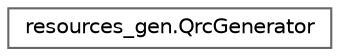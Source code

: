 digraph "Graphical Class Hierarchy"
{
 // LATEX_PDF_SIZE
  bgcolor="transparent";
  edge [fontname=Helvetica,fontsize=10,labelfontname=Helvetica,labelfontsize=10];
  node [fontname=Helvetica,fontsize=10,shape=box,height=0.2,width=0.4];
  rankdir="LR";
  Node0 [id="Node000000",label="resources_gen.QrcGenerator",height=0.2,width=0.4,color="grey40", fillcolor="white", style="filled",URL="$classresources__gen_1_1_qrc_generator.html",tooltip=" "];
}
